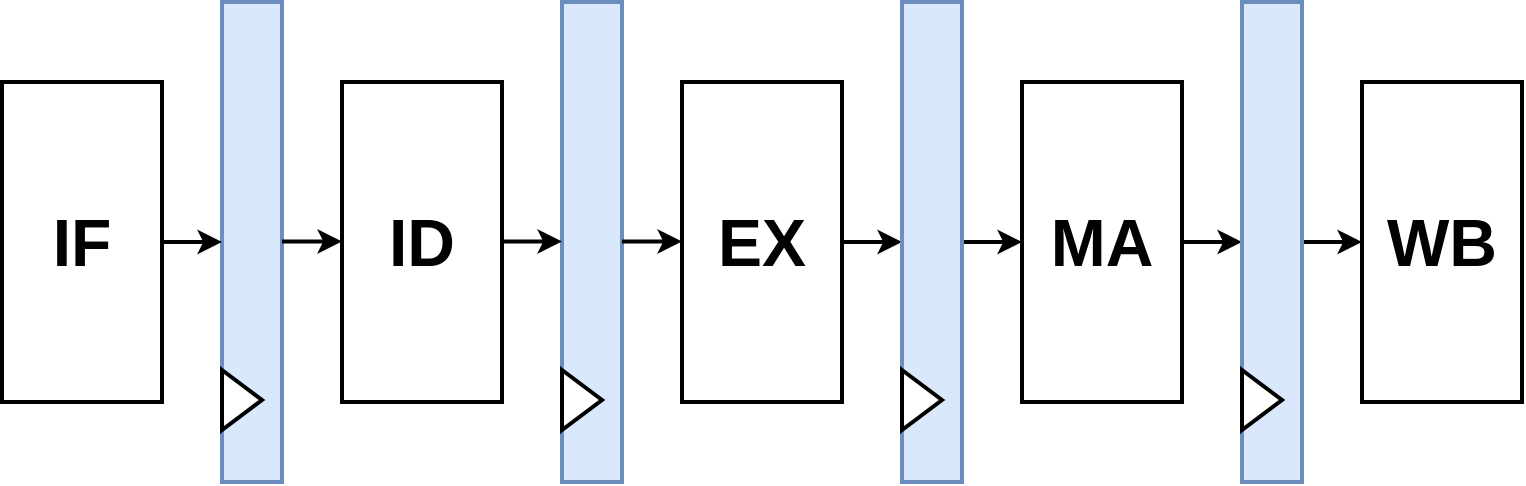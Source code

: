 <mxfile version="24.7.5">
  <diagram name="Page-1" id="1jRijG25G5cU1sSziAAH">
    <mxGraphModel dx="1050" dy="621" grid="1" gridSize="10" guides="1" tooltips="1" connect="1" arrows="1" fold="1" page="1" pageScale="1" pageWidth="1169" pageHeight="827" math="0" shadow="0">
      <root>
        <mxCell id="0" />
        <mxCell id="1" parent="0" />
        <mxCell id="7vY0fWxxl4XzrHKb_Evt-1" value="IF" style="rounded=0;whiteSpace=wrap;html=1;fontSize=33;fontStyle=1;strokeWidth=2;" vertex="1" parent="1">
          <mxGeometry x="190" y="240" width="80" height="160" as="geometry" />
        </mxCell>
        <mxCell id="7vY0fWxxl4XzrHKb_Evt-2" value="ID" style="rounded=0;whiteSpace=wrap;html=1;fontSize=33;fontStyle=1;strokeWidth=2;" vertex="1" parent="1">
          <mxGeometry x="360" y="240" width="80" height="160" as="geometry" />
        </mxCell>
        <mxCell id="7vY0fWxxl4XzrHKb_Evt-16" style="edgeStyle=orthogonalEdgeStyle;rounded=0;orthogonalLoop=1;jettySize=auto;html=1;entryX=0;entryY=0.5;entryDx=0;entryDy=0;fontStyle=1;fontSize=33;strokeWidth=2;" edge="1" parent="1" source="7vY0fWxxl4XzrHKb_Evt-3" target="7vY0fWxxl4XzrHKb_Evt-9">
          <mxGeometry relative="1" as="geometry" />
        </mxCell>
        <mxCell id="7vY0fWxxl4XzrHKb_Evt-3" value="EX" style="rounded=0;whiteSpace=wrap;html=1;fontSize=33;fontStyle=1;strokeWidth=2;" vertex="1" parent="1">
          <mxGeometry x="530" y="240" width="80" height="160" as="geometry" />
        </mxCell>
        <mxCell id="7vY0fWxxl4XzrHKb_Evt-18" style="edgeStyle=orthogonalEdgeStyle;rounded=0;orthogonalLoop=1;jettySize=auto;html=1;entryX=0;entryY=0.5;entryDx=0;entryDy=0;fontStyle=1;fontSize=33;strokeWidth=2;" edge="1" parent="1" source="7vY0fWxxl4XzrHKb_Evt-4" target="7vY0fWxxl4XzrHKb_Evt-10">
          <mxGeometry relative="1" as="geometry" />
        </mxCell>
        <mxCell id="7vY0fWxxl4XzrHKb_Evt-4" value="MA" style="rounded=0;whiteSpace=wrap;html=1;fontSize=33;fontStyle=1;strokeWidth=2;" vertex="1" parent="1">
          <mxGeometry x="700" y="240" width="80" height="160" as="geometry" />
        </mxCell>
        <mxCell id="7vY0fWxxl4XzrHKb_Evt-5" value="" style="rounded=0;whiteSpace=wrap;html=1;fontSize=33;fontStyle=1;strokeWidth=2;fillColor=#dae8fc;strokeColor=#6c8ebf;" vertex="1" parent="1">
          <mxGeometry x="300" y="200" width="30" height="240" as="geometry" />
        </mxCell>
        <mxCell id="7vY0fWxxl4XzrHKb_Evt-6" value="" style="rounded=0;whiteSpace=wrap;html=1;fontSize=33;fontStyle=1;strokeWidth=2;fillColor=#dae8fc;strokeColor=#6c8ebf;" vertex="1" parent="1">
          <mxGeometry x="470" y="200" width="30" height="240" as="geometry" />
        </mxCell>
        <mxCell id="7vY0fWxxl4XzrHKb_Evt-8" value="WB" style="rounded=0;whiteSpace=wrap;html=1;fontSize=33;fontStyle=1;strokeWidth=2;" vertex="1" parent="1">
          <mxGeometry x="870" y="240" width="80" height="160" as="geometry" />
        </mxCell>
        <mxCell id="7vY0fWxxl4XzrHKb_Evt-17" style="edgeStyle=orthogonalEdgeStyle;rounded=0;orthogonalLoop=1;jettySize=auto;html=1;entryX=0;entryY=0.5;entryDx=0;entryDy=0;fontStyle=1;fontSize=33;strokeWidth=2;" edge="1" parent="1" source="7vY0fWxxl4XzrHKb_Evt-9" target="7vY0fWxxl4XzrHKb_Evt-4">
          <mxGeometry relative="1" as="geometry" />
        </mxCell>
        <mxCell id="7vY0fWxxl4XzrHKb_Evt-9" value="" style="rounded=0;whiteSpace=wrap;html=1;fontSize=33;fontStyle=1;strokeWidth=2;fillColor=#dae8fc;strokeColor=#6c8ebf;" vertex="1" parent="1">
          <mxGeometry x="640" y="200" width="30" height="240" as="geometry" />
        </mxCell>
        <mxCell id="7vY0fWxxl4XzrHKb_Evt-19" style="edgeStyle=orthogonalEdgeStyle;rounded=0;orthogonalLoop=1;jettySize=auto;html=1;entryX=0;entryY=0.5;entryDx=0;entryDy=0;fontStyle=1;fontSize=33;strokeWidth=2;" edge="1" parent="1" source="7vY0fWxxl4XzrHKb_Evt-10" target="7vY0fWxxl4XzrHKb_Evt-8">
          <mxGeometry relative="1" as="geometry" />
        </mxCell>
        <mxCell id="7vY0fWxxl4XzrHKb_Evt-10" value="" style="rounded=0;whiteSpace=wrap;html=1;fontSize=33;fontStyle=1;strokeWidth=2;fillColor=#dae8fc;strokeColor=#6c8ebf;" vertex="1" parent="1">
          <mxGeometry x="810" y="200" width="30" height="240" as="geometry" />
        </mxCell>
        <mxCell id="7vY0fWxxl4XzrHKb_Evt-11" value="" style="endArrow=classic;html=1;rounded=0;exitX=1;exitY=0.5;exitDx=0;exitDy=0;entryX=0;entryY=0.5;entryDx=0;entryDy=0;fontStyle=1;fontSize=33;strokeWidth=2;" edge="1" parent="1" source="7vY0fWxxl4XzrHKb_Evt-1" target="7vY0fWxxl4XzrHKb_Evt-5">
          <mxGeometry width="50" height="50" relative="1" as="geometry">
            <mxPoint x="490" y="340" as="sourcePoint" />
            <mxPoint x="540" y="290" as="targetPoint" />
          </mxGeometry>
        </mxCell>
        <mxCell id="7vY0fWxxl4XzrHKb_Evt-13" value="" style="endArrow=classic;html=1;rounded=0;exitX=1;exitY=0.5;exitDx=0;exitDy=0;entryX=0;entryY=0.5;entryDx=0;entryDy=0;fontStyle=1;fontSize=33;strokeWidth=2;" edge="1" parent="1">
          <mxGeometry width="50" height="50" relative="1" as="geometry">
            <mxPoint x="330" y="319.71" as="sourcePoint" />
            <mxPoint x="360" y="319.71" as="targetPoint" />
          </mxGeometry>
        </mxCell>
        <mxCell id="7vY0fWxxl4XzrHKb_Evt-14" value="" style="endArrow=classic;html=1;rounded=0;exitX=1;exitY=0.5;exitDx=0;exitDy=0;entryX=0;entryY=0.5;entryDx=0;entryDy=0;fontStyle=1;fontSize=33;strokeWidth=2;" edge="1" parent="1">
          <mxGeometry width="50" height="50" relative="1" as="geometry">
            <mxPoint x="440" y="319.71" as="sourcePoint" />
            <mxPoint x="470" y="319.71" as="targetPoint" />
          </mxGeometry>
        </mxCell>
        <mxCell id="7vY0fWxxl4XzrHKb_Evt-15" value="" style="endArrow=classic;html=1;rounded=0;exitX=1;exitY=0.5;exitDx=0;exitDy=0;entryX=0;entryY=0.5;entryDx=0;entryDy=0;fontStyle=1;fontSize=33;strokeWidth=2;" edge="1" parent="1">
          <mxGeometry width="50" height="50" relative="1" as="geometry">
            <mxPoint x="500" y="319.71" as="sourcePoint" />
            <mxPoint x="530" y="319.71" as="targetPoint" />
          </mxGeometry>
        </mxCell>
        <mxCell id="7vY0fWxxl4XzrHKb_Evt-20" value="" style="triangle;whiteSpace=wrap;html=1;strokeWidth=2;" vertex="1" parent="1">
          <mxGeometry x="300" y="384" width="20" height="30" as="geometry" />
        </mxCell>
        <mxCell id="7vY0fWxxl4XzrHKb_Evt-21" value="" style="triangle;whiteSpace=wrap;html=1;strokeWidth=2;" vertex="1" parent="1">
          <mxGeometry x="470" y="384" width="20" height="30" as="geometry" />
        </mxCell>
        <mxCell id="7vY0fWxxl4XzrHKb_Evt-22" value="" style="triangle;whiteSpace=wrap;html=1;strokeWidth=2;" vertex="1" parent="1">
          <mxGeometry x="640" y="384" width="20" height="30" as="geometry" />
        </mxCell>
        <mxCell id="7vY0fWxxl4XzrHKb_Evt-23" value="" style="triangle;whiteSpace=wrap;html=1;strokeWidth=2;" vertex="1" parent="1">
          <mxGeometry x="810" y="384" width="20" height="30" as="geometry" />
        </mxCell>
      </root>
    </mxGraphModel>
  </diagram>
</mxfile>
